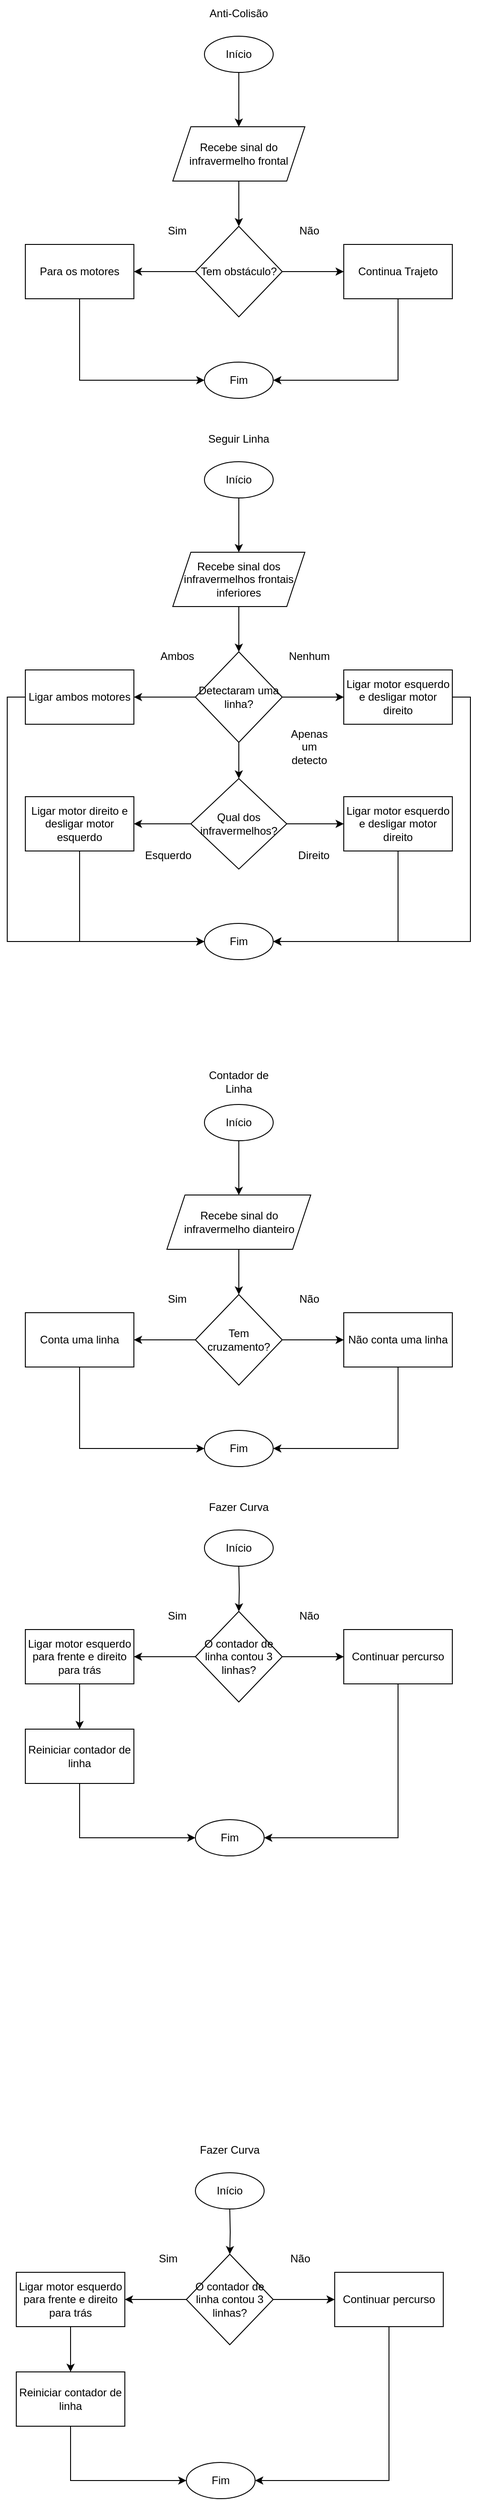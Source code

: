 <mxfile version="28.2.5">
  <diagram name="Página-1" id="MEY32-iZIY4gSmL0HWVe">
    <mxGraphModel dx="946" dy="605" grid="1" gridSize="10" guides="1" tooltips="1" connect="1" arrows="1" fold="1" page="1" pageScale="1" pageWidth="827" pageHeight="1169" math="0" shadow="0">
      <root>
        <mxCell id="0" />
        <mxCell id="1" parent="0" />
        <mxCell id="cX91HToRczza3v8k73vY-5" value="" style="edgeStyle=orthogonalEdgeStyle;rounded=0;orthogonalLoop=1;jettySize=auto;html=1;" parent="1" source="cX91HToRczza3v8k73vY-1" target="cX91HToRczza3v8k73vY-3" edge="1">
          <mxGeometry relative="1" as="geometry" />
        </mxCell>
        <mxCell id="cX91HToRczza3v8k73vY-1" value="Início" style="ellipse;whiteSpace=wrap;html=1;" parent="1" vertex="1">
          <mxGeometry x="376" y="50" width="76" height="40" as="geometry" />
        </mxCell>
        <mxCell id="cX91HToRczza3v8k73vY-2" value="Anti-Colisão" style="text;html=1;align=center;verticalAlign=middle;whiteSpace=wrap;rounded=0;" parent="1" vertex="1">
          <mxGeometry x="376" y="10" width="76" height="30" as="geometry" />
        </mxCell>
        <mxCell id="cX91HToRczza3v8k73vY-7" value="" style="edgeStyle=orthogonalEdgeStyle;rounded=0;orthogonalLoop=1;jettySize=auto;html=1;" parent="1" source="cX91HToRczza3v8k73vY-3" target="cX91HToRczza3v8k73vY-6" edge="1">
          <mxGeometry relative="1" as="geometry" />
        </mxCell>
        <mxCell id="cX91HToRczza3v8k73vY-3" value="Recebe sinal do infravermelho frontal" style="shape=parallelogram;perimeter=parallelogramPerimeter;whiteSpace=wrap;html=1;fixedSize=1;" parent="1" vertex="1">
          <mxGeometry x="341" y="150" width="146" height="60" as="geometry" />
        </mxCell>
        <mxCell id="cX91HToRczza3v8k73vY-9" value="" style="edgeStyle=orthogonalEdgeStyle;rounded=0;orthogonalLoop=1;jettySize=auto;html=1;" parent="1" source="cX91HToRczza3v8k73vY-6" target="cX91HToRczza3v8k73vY-8" edge="1">
          <mxGeometry relative="1" as="geometry" />
        </mxCell>
        <mxCell id="cX91HToRczza3v8k73vY-11" value="" style="edgeStyle=orthogonalEdgeStyle;rounded=0;orthogonalLoop=1;jettySize=auto;html=1;" parent="1" source="cX91HToRczza3v8k73vY-6" target="cX91HToRczza3v8k73vY-10" edge="1">
          <mxGeometry relative="1" as="geometry" />
        </mxCell>
        <mxCell id="cX91HToRczza3v8k73vY-6" value="Tem obstáculo?" style="rhombus;whiteSpace=wrap;html=1;" parent="1" vertex="1">
          <mxGeometry x="366" y="260" width="96" height="100" as="geometry" />
        </mxCell>
        <mxCell id="cX91HToRczza3v8k73vY-15" style="edgeStyle=orthogonalEdgeStyle;rounded=0;orthogonalLoop=1;jettySize=auto;html=1;exitX=0.5;exitY=1;exitDx=0;exitDy=0;entryX=0;entryY=0.5;entryDx=0;entryDy=0;" parent="1" source="cX91HToRczza3v8k73vY-8" target="cX91HToRczza3v8k73vY-14" edge="1">
          <mxGeometry relative="1" as="geometry" />
        </mxCell>
        <mxCell id="cX91HToRczza3v8k73vY-8" value="Para os motores" style="whiteSpace=wrap;html=1;" parent="1" vertex="1">
          <mxGeometry x="178" y="280" width="120" height="60" as="geometry" />
        </mxCell>
        <mxCell id="cX91HToRczza3v8k73vY-16" style="edgeStyle=orthogonalEdgeStyle;rounded=0;orthogonalLoop=1;jettySize=auto;html=1;exitX=0.5;exitY=1;exitDx=0;exitDy=0;entryX=1;entryY=0.5;entryDx=0;entryDy=0;" parent="1" source="cX91HToRczza3v8k73vY-10" target="cX91HToRczza3v8k73vY-14" edge="1">
          <mxGeometry relative="1" as="geometry" />
        </mxCell>
        <mxCell id="cX91HToRczza3v8k73vY-10" value="Continua Trajeto" style="whiteSpace=wrap;html=1;" parent="1" vertex="1">
          <mxGeometry x="530" y="280" width="120" height="60" as="geometry" />
        </mxCell>
        <mxCell id="cX91HToRczza3v8k73vY-12" value="Sim" style="text;html=1;align=center;verticalAlign=middle;whiteSpace=wrap;rounded=0;" parent="1" vertex="1">
          <mxGeometry x="316" y="250" width="60" height="30" as="geometry" />
        </mxCell>
        <mxCell id="cX91HToRczza3v8k73vY-13" value="Não" style="text;html=1;align=center;verticalAlign=middle;whiteSpace=wrap;rounded=0;" parent="1" vertex="1">
          <mxGeometry x="462" y="250" width="60" height="30" as="geometry" />
        </mxCell>
        <mxCell id="cX91HToRczza3v8k73vY-14" value="Fim" style="ellipse;whiteSpace=wrap;html=1;" parent="1" vertex="1">
          <mxGeometry x="376" y="410" width="76" height="40" as="geometry" />
        </mxCell>
        <mxCell id="cX91HToRczza3v8k73vY-17" value="" style="edgeStyle=orthogonalEdgeStyle;rounded=0;orthogonalLoop=1;jettySize=auto;html=1;" parent="1" source="cX91HToRczza3v8k73vY-18" target="cX91HToRczza3v8k73vY-21" edge="1">
          <mxGeometry relative="1" as="geometry" />
        </mxCell>
        <mxCell id="cX91HToRczza3v8k73vY-18" value="Início" style="ellipse;whiteSpace=wrap;html=1;" parent="1" vertex="1">
          <mxGeometry x="376" y="520" width="76" height="40" as="geometry" />
        </mxCell>
        <mxCell id="cX91HToRczza3v8k73vY-19" value="Seguir Linha" style="text;html=1;align=center;verticalAlign=middle;whiteSpace=wrap;rounded=0;" parent="1" vertex="1">
          <mxGeometry x="376" y="480" width="76" height="30" as="geometry" />
        </mxCell>
        <mxCell id="cX91HToRczza3v8k73vY-20" value="" style="edgeStyle=orthogonalEdgeStyle;rounded=0;orthogonalLoop=1;jettySize=auto;html=1;" parent="1" source="cX91HToRczza3v8k73vY-21" target="cX91HToRczza3v8k73vY-24" edge="1">
          <mxGeometry relative="1" as="geometry" />
        </mxCell>
        <mxCell id="cX91HToRczza3v8k73vY-21" value="Recebe sinal dos infravermelhos frontais inferiores" style="shape=parallelogram;perimeter=parallelogramPerimeter;whiteSpace=wrap;html=1;fixedSize=1;" parent="1" vertex="1">
          <mxGeometry x="341" y="620" width="146" height="60" as="geometry" />
        </mxCell>
        <mxCell id="cX91HToRczza3v8k73vY-22" value="" style="edgeStyle=orthogonalEdgeStyle;rounded=0;orthogonalLoop=1;jettySize=auto;html=1;" parent="1" source="cX91HToRczza3v8k73vY-24" target="cX91HToRczza3v8k73vY-26" edge="1">
          <mxGeometry relative="1" as="geometry" />
        </mxCell>
        <mxCell id="cX91HToRczza3v8k73vY-23" value="" style="edgeStyle=orthogonalEdgeStyle;rounded=0;orthogonalLoop=1;jettySize=auto;html=1;" parent="1" source="cX91HToRczza3v8k73vY-24" target="cX91HToRczza3v8k73vY-28" edge="1">
          <mxGeometry relative="1" as="geometry" />
        </mxCell>
        <mxCell id="cX91HToRczza3v8k73vY-36" value="" style="edgeStyle=orthogonalEdgeStyle;rounded=0;orthogonalLoop=1;jettySize=auto;html=1;" parent="1" source="cX91HToRczza3v8k73vY-24" target="cX91HToRczza3v8k73vY-35" edge="1">
          <mxGeometry relative="1" as="geometry" />
        </mxCell>
        <mxCell id="cX91HToRczza3v8k73vY-24" value="Detectaram uma linha?" style="rhombus;whiteSpace=wrap;html=1;" parent="1" vertex="1">
          <mxGeometry x="366" y="730" width="96" height="100" as="geometry" />
        </mxCell>
        <mxCell id="cX91HToRczza3v8k73vY-45" style="edgeStyle=orthogonalEdgeStyle;rounded=0;orthogonalLoop=1;jettySize=auto;html=1;exitX=0;exitY=0.5;exitDx=0;exitDy=0;entryX=0;entryY=0.5;entryDx=0;entryDy=0;" parent="1" source="cX91HToRczza3v8k73vY-26" target="cX91HToRczza3v8k73vY-31" edge="1">
          <mxGeometry relative="1" as="geometry" />
        </mxCell>
        <mxCell id="cX91HToRczza3v8k73vY-26" value="Ligar ambos motores" style="whiteSpace=wrap;html=1;" parent="1" vertex="1">
          <mxGeometry x="178" y="750" width="120" height="60" as="geometry" />
        </mxCell>
        <mxCell id="cX91HToRczza3v8k73vY-48" style="edgeStyle=orthogonalEdgeStyle;rounded=0;orthogonalLoop=1;jettySize=auto;html=1;exitX=1;exitY=0.5;exitDx=0;exitDy=0;entryX=1;entryY=0.5;entryDx=0;entryDy=0;" parent="1" source="cX91HToRczza3v8k73vY-28" target="cX91HToRczza3v8k73vY-31" edge="1">
          <mxGeometry relative="1" as="geometry" />
        </mxCell>
        <mxCell id="cX91HToRczza3v8k73vY-28" value="Ligar motor esquerdo e desligar motor direito" style="whiteSpace=wrap;html=1;" parent="1" vertex="1">
          <mxGeometry x="530" y="750" width="120" height="60" as="geometry" />
        </mxCell>
        <mxCell id="cX91HToRczza3v8k73vY-29" value="Ambos" style="text;html=1;align=center;verticalAlign=middle;whiteSpace=wrap;rounded=0;" parent="1" vertex="1">
          <mxGeometry x="316" y="720" width="60" height="30" as="geometry" />
        </mxCell>
        <mxCell id="cX91HToRczza3v8k73vY-30" value="Nenhum" style="text;html=1;align=center;verticalAlign=middle;whiteSpace=wrap;rounded=0;" parent="1" vertex="1">
          <mxGeometry x="462" y="720" width="60" height="30" as="geometry" />
        </mxCell>
        <mxCell id="cX91HToRczza3v8k73vY-31" value="Fim" style="ellipse;whiteSpace=wrap;html=1;" parent="1" vertex="1">
          <mxGeometry x="376" y="1030" width="76" height="40" as="geometry" />
        </mxCell>
        <mxCell id="cX91HToRczza3v8k73vY-34" value="Apenas um detecto" style="text;html=1;align=center;verticalAlign=middle;whiteSpace=wrap;rounded=0;" parent="1" vertex="1">
          <mxGeometry x="462" y="820" width="60" height="30" as="geometry" />
        </mxCell>
        <mxCell id="cX91HToRczza3v8k73vY-38" value="" style="edgeStyle=orthogonalEdgeStyle;rounded=0;orthogonalLoop=1;jettySize=auto;html=1;" parent="1" source="cX91HToRczza3v8k73vY-35" target="cX91HToRczza3v8k73vY-37" edge="1">
          <mxGeometry relative="1" as="geometry" />
        </mxCell>
        <mxCell id="cX91HToRczza3v8k73vY-40" value="" style="edgeStyle=orthogonalEdgeStyle;rounded=0;orthogonalLoop=1;jettySize=auto;html=1;" parent="1" source="cX91HToRczza3v8k73vY-35" target="cX91HToRczza3v8k73vY-39" edge="1">
          <mxGeometry relative="1" as="geometry" />
        </mxCell>
        <mxCell id="cX91HToRczza3v8k73vY-35" value="Qual dos infravermelhos?" style="rhombus;whiteSpace=wrap;html=1;" parent="1" vertex="1">
          <mxGeometry x="361" y="870" width="106" height="100" as="geometry" />
        </mxCell>
        <mxCell id="cX91HToRczza3v8k73vY-46" style="edgeStyle=orthogonalEdgeStyle;rounded=0;orthogonalLoop=1;jettySize=auto;html=1;exitX=0.5;exitY=1;exitDx=0;exitDy=0;entryX=0;entryY=0.5;entryDx=0;entryDy=0;" parent="1" source="cX91HToRczza3v8k73vY-37" target="cX91HToRczza3v8k73vY-31" edge="1">
          <mxGeometry relative="1" as="geometry" />
        </mxCell>
        <mxCell id="cX91HToRczza3v8k73vY-37" value="Ligar motor direito e desligar motor esquerdo" style="whiteSpace=wrap;html=1;" parent="1" vertex="1">
          <mxGeometry x="178" y="890" width="120" height="60" as="geometry" />
        </mxCell>
        <mxCell id="cX91HToRczza3v8k73vY-47" style="edgeStyle=orthogonalEdgeStyle;rounded=0;orthogonalLoop=1;jettySize=auto;html=1;exitX=0.5;exitY=1;exitDx=0;exitDy=0;entryX=1;entryY=0.5;entryDx=0;entryDy=0;" parent="1" source="cX91HToRczza3v8k73vY-39" target="cX91HToRczza3v8k73vY-31" edge="1">
          <mxGeometry relative="1" as="geometry" />
        </mxCell>
        <mxCell id="cX91HToRczza3v8k73vY-39" value="Ligar motor esquerdo e desligar motor direito" style="whiteSpace=wrap;html=1;" parent="1" vertex="1">
          <mxGeometry x="530" y="890" width="120" height="60" as="geometry" />
        </mxCell>
        <mxCell id="cX91HToRczza3v8k73vY-41" value="Esquerdo" style="text;html=1;align=center;verticalAlign=middle;whiteSpace=wrap;rounded=0;" parent="1" vertex="1">
          <mxGeometry x="306" y="940" width="60" height="30" as="geometry" />
        </mxCell>
        <mxCell id="cX91HToRczza3v8k73vY-42" value="Direito" style="text;html=1;align=center;verticalAlign=middle;whiteSpace=wrap;rounded=0;" parent="1" vertex="1">
          <mxGeometry x="467" y="940" width="60" height="30" as="geometry" />
        </mxCell>
        <mxCell id="cX91HToRczza3v8k73vY-49" value="" style="edgeStyle=orthogonalEdgeStyle;rounded=0;orthogonalLoop=1;jettySize=auto;html=1;" parent="1" source="cX91HToRczza3v8k73vY-50" target="cX91HToRczza3v8k73vY-53" edge="1">
          <mxGeometry relative="1" as="geometry" />
        </mxCell>
        <mxCell id="cX91HToRczza3v8k73vY-50" value="Início" style="ellipse;whiteSpace=wrap;html=1;" parent="1" vertex="1">
          <mxGeometry x="376" y="1230" width="76" height="40" as="geometry" />
        </mxCell>
        <mxCell id="cX91HToRczza3v8k73vY-51" value="Contador de Linha" style="text;html=1;align=center;verticalAlign=middle;whiteSpace=wrap;rounded=0;" parent="1" vertex="1">
          <mxGeometry x="376" y="1190" width="76" height="30" as="geometry" />
        </mxCell>
        <mxCell id="cX91HToRczza3v8k73vY-52" value="" style="edgeStyle=orthogonalEdgeStyle;rounded=0;orthogonalLoop=1;jettySize=auto;html=1;" parent="1" source="cX91HToRczza3v8k73vY-53" target="cX91HToRczza3v8k73vY-56" edge="1">
          <mxGeometry relative="1" as="geometry" />
        </mxCell>
        <mxCell id="cX91HToRczza3v8k73vY-53" value="Recebe sinal do infravermelho dianteiro" style="shape=parallelogram;perimeter=parallelogramPerimeter;whiteSpace=wrap;html=1;fixedSize=1;" parent="1" vertex="1">
          <mxGeometry x="334.5" y="1330" width="159" height="60" as="geometry" />
        </mxCell>
        <mxCell id="cX91HToRczza3v8k73vY-54" value="" style="edgeStyle=orthogonalEdgeStyle;rounded=0;orthogonalLoop=1;jettySize=auto;html=1;" parent="1" source="cX91HToRczza3v8k73vY-56" target="cX91HToRczza3v8k73vY-58" edge="1">
          <mxGeometry relative="1" as="geometry" />
        </mxCell>
        <mxCell id="cX91HToRczza3v8k73vY-55" value="" style="edgeStyle=orthogonalEdgeStyle;rounded=0;orthogonalLoop=1;jettySize=auto;html=1;" parent="1" source="cX91HToRczza3v8k73vY-56" target="cX91HToRczza3v8k73vY-60" edge="1">
          <mxGeometry relative="1" as="geometry" />
        </mxCell>
        <mxCell id="cX91HToRczza3v8k73vY-56" value="Tem cruzamento?" style="rhombus;whiteSpace=wrap;html=1;" parent="1" vertex="1">
          <mxGeometry x="366" y="1440" width="96" height="100" as="geometry" />
        </mxCell>
        <mxCell id="cX91HToRczza3v8k73vY-57" style="edgeStyle=orthogonalEdgeStyle;rounded=0;orthogonalLoop=1;jettySize=auto;html=1;exitX=0.5;exitY=1;exitDx=0;exitDy=0;entryX=0;entryY=0.5;entryDx=0;entryDy=0;" parent="1" source="cX91HToRczza3v8k73vY-58" target="cX91HToRczza3v8k73vY-63" edge="1">
          <mxGeometry relative="1" as="geometry" />
        </mxCell>
        <mxCell id="cX91HToRczza3v8k73vY-58" value="Conta uma linha" style="whiteSpace=wrap;html=1;" parent="1" vertex="1">
          <mxGeometry x="178" y="1460" width="120" height="60" as="geometry" />
        </mxCell>
        <mxCell id="cX91HToRczza3v8k73vY-59" style="edgeStyle=orthogonalEdgeStyle;rounded=0;orthogonalLoop=1;jettySize=auto;html=1;exitX=0.5;exitY=1;exitDx=0;exitDy=0;entryX=1;entryY=0.5;entryDx=0;entryDy=0;" parent="1" source="cX91HToRczza3v8k73vY-60" target="cX91HToRczza3v8k73vY-63" edge="1">
          <mxGeometry relative="1" as="geometry" />
        </mxCell>
        <mxCell id="cX91HToRczza3v8k73vY-60" value="Não conta uma linha" style="whiteSpace=wrap;html=1;" parent="1" vertex="1">
          <mxGeometry x="530" y="1460" width="120" height="60" as="geometry" />
        </mxCell>
        <mxCell id="cX91HToRczza3v8k73vY-61" value="Sim" style="text;html=1;align=center;verticalAlign=middle;whiteSpace=wrap;rounded=0;" parent="1" vertex="1">
          <mxGeometry x="316" y="1430" width="60" height="30" as="geometry" />
        </mxCell>
        <mxCell id="cX91HToRczza3v8k73vY-62" value="Não" style="text;html=1;align=center;verticalAlign=middle;whiteSpace=wrap;rounded=0;" parent="1" vertex="1">
          <mxGeometry x="462" y="1430" width="60" height="30" as="geometry" />
        </mxCell>
        <mxCell id="cX91HToRczza3v8k73vY-63" value="Fim" style="ellipse;whiteSpace=wrap;html=1;" parent="1" vertex="1">
          <mxGeometry x="376" y="1590" width="76" height="40" as="geometry" />
        </mxCell>
        <mxCell id="cX91HToRczza3v8k73vY-65" value="Início" style="ellipse;whiteSpace=wrap;html=1;" parent="1" vertex="1">
          <mxGeometry x="376" y="1700" width="76" height="40" as="geometry" />
        </mxCell>
        <mxCell id="cX91HToRczza3v8k73vY-66" value="Fazer Curva" style="text;html=1;align=center;verticalAlign=middle;whiteSpace=wrap;rounded=0;" parent="1" vertex="1">
          <mxGeometry x="376" y="1660" width="76" height="30" as="geometry" />
        </mxCell>
        <mxCell id="cX91HToRczza3v8k73vY-67" value="" style="edgeStyle=orthogonalEdgeStyle;rounded=0;orthogonalLoop=1;jettySize=auto;html=1;" parent="1" target="cX91HToRczza3v8k73vY-71" edge="1">
          <mxGeometry relative="1" as="geometry">
            <mxPoint x="414" y="1740" as="sourcePoint" />
          </mxGeometry>
        </mxCell>
        <mxCell id="cX91HToRczza3v8k73vY-69" value="" style="edgeStyle=orthogonalEdgeStyle;rounded=0;orthogonalLoop=1;jettySize=auto;html=1;" parent="1" source="cX91HToRczza3v8k73vY-71" target="cX91HToRczza3v8k73vY-73" edge="1">
          <mxGeometry relative="1" as="geometry" />
        </mxCell>
        <mxCell id="cX91HToRczza3v8k73vY-70" value="" style="edgeStyle=orthogonalEdgeStyle;rounded=0;orthogonalLoop=1;jettySize=auto;html=1;" parent="1" source="cX91HToRczza3v8k73vY-71" target="cX91HToRczza3v8k73vY-75" edge="1">
          <mxGeometry relative="1" as="geometry" />
        </mxCell>
        <mxCell id="cX91HToRczza3v8k73vY-71" value="O contador de linha contou 3 linhas?" style="rhombus;whiteSpace=wrap;html=1;" parent="1" vertex="1">
          <mxGeometry x="366" y="1790" width="96" height="100" as="geometry" />
        </mxCell>
        <mxCell id="cX91HToRczza3v8k73vY-80" value="" style="edgeStyle=orthogonalEdgeStyle;rounded=0;orthogonalLoop=1;jettySize=auto;html=1;" parent="1" source="cX91HToRczza3v8k73vY-73" target="cX91HToRczza3v8k73vY-79" edge="1">
          <mxGeometry relative="1" as="geometry" />
        </mxCell>
        <mxCell id="cX91HToRczza3v8k73vY-73" value="Ligar motor esquerdo para frente e direito para trás" style="whiteSpace=wrap;html=1;" parent="1" vertex="1">
          <mxGeometry x="178" y="1810" width="120" height="60" as="geometry" />
        </mxCell>
        <mxCell id="cX91HToRczza3v8k73vY-74" style="edgeStyle=orthogonalEdgeStyle;rounded=0;orthogonalLoop=1;jettySize=auto;html=1;exitX=0.5;exitY=1;exitDx=0;exitDy=0;entryX=1;entryY=0.5;entryDx=0;entryDy=0;" parent="1" source="cX91HToRczza3v8k73vY-75" target="cX91HToRczza3v8k73vY-78" edge="1">
          <mxGeometry relative="1" as="geometry" />
        </mxCell>
        <mxCell id="cX91HToRczza3v8k73vY-75" value="Continuar percurso" style="whiteSpace=wrap;html=1;" parent="1" vertex="1">
          <mxGeometry x="530" y="1810" width="120" height="60" as="geometry" />
        </mxCell>
        <mxCell id="cX91HToRczza3v8k73vY-76" value="Sim" style="text;html=1;align=center;verticalAlign=middle;whiteSpace=wrap;rounded=0;" parent="1" vertex="1">
          <mxGeometry x="316" y="1780" width="60" height="30" as="geometry" />
        </mxCell>
        <mxCell id="cX91HToRczza3v8k73vY-77" value="Não" style="text;html=1;align=center;verticalAlign=middle;whiteSpace=wrap;rounded=0;" parent="1" vertex="1">
          <mxGeometry x="462" y="1780" width="60" height="30" as="geometry" />
        </mxCell>
        <mxCell id="cX91HToRczza3v8k73vY-78" value="Fim" style="ellipse;whiteSpace=wrap;html=1;" parent="1" vertex="1">
          <mxGeometry x="366" y="2020" width="76" height="40" as="geometry" />
        </mxCell>
        <mxCell id="cX91HToRczza3v8k73vY-81" style="edgeStyle=orthogonalEdgeStyle;rounded=0;orthogonalLoop=1;jettySize=auto;html=1;exitX=0.5;exitY=1;exitDx=0;exitDy=0;entryX=0;entryY=0.5;entryDx=0;entryDy=0;" parent="1" source="cX91HToRczza3v8k73vY-79" target="cX91HToRczza3v8k73vY-78" edge="1">
          <mxGeometry relative="1" as="geometry" />
        </mxCell>
        <mxCell id="cX91HToRczza3v8k73vY-79" value="Reiniciar contador de linha" style="whiteSpace=wrap;html=1;" parent="1" vertex="1">
          <mxGeometry x="178" y="1920" width="120" height="60" as="geometry" />
        </mxCell>
        <mxCell id="FmbSQPShGFNqRKMYZ52_-1" value="Início" style="ellipse;whiteSpace=wrap;html=1;" vertex="1" parent="1">
          <mxGeometry x="366" y="2410" width="76" height="40" as="geometry" />
        </mxCell>
        <mxCell id="FmbSQPShGFNqRKMYZ52_-2" value="Fazer Curva" style="text;html=1;align=center;verticalAlign=middle;whiteSpace=wrap;rounded=0;" vertex="1" parent="1">
          <mxGeometry x="366" y="2370" width="76" height="30" as="geometry" />
        </mxCell>
        <mxCell id="FmbSQPShGFNqRKMYZ52_-3" value="" style="edgeStyle=orthogonalEdgeStyle;rounded=0;orthogonalLoop=1;jettySize=auto;html=1;" edge="1" parent="1" target="FmbSQPShGFNqRKMYZ52_-6">
          <mxGeometry relative="1" as="geometry">
            <mxPoint x="404" y="2450" as="sourcePoint" />
          </mxGeometry>
        </mxCell>
        <mxCell id="FmbSQPShGFNqRKMYZ52_-4" value="" style="edgeStyle=orthogonalEdgeStyle;rounded=0;orthogonalLoop=1;jettySize=auto;html=1;" edge="1" parent="1" source="FmbSQPShGFNqRKMYZ52_-6" target="FmbSQPShGFNqRKMYZ52_-8">
          <mxGeometry relative="1" as="geometry" />
        </mxCell>
        <mxCell id="FmbSQPShGFNqRKMYZ52_-5" value="" style="edgeStyle=orthogonalEdgeStyle;rounded=0;orthogonalLoop=1;jettySize=auto;html=1;" edge="1" parent="1" source="FmbSQPShGFNqRKMYZ52_-6" target="FmbSQPShGFNqRKMYZ52_-10">
          <mxGeometry relative="1" as="geometry" />
        </mxCell>
        <mxCell id="FmbSQPShGFNqRKMYZ52_-6" value="O contador de linha contou 3 linhas?" style="rhombus;whiteSpace=wrap;html=1;" vertex="1" parent="1">
          <mxGeometry x="356" y="2500" width="96" height="100" as="geometry" />
        </mxCell>
        <mxCell id="FmbSQPShGFNqRKMYZ52_-7" value="" style="edgeStyle=orthogonalEdgeStyle;rounded=0;orthogonalLoop=1;jettySize=auto;html=1;" edge="1" parent="1" source="FmbSQPShGFNqRKMYZ52_-8" target="FmbSQPShGFNqRKMYZ52_-15">
          <mxGeometry relative="1" as="geometry" />
        </mxCell>
        <mxCell id="FmbSQPShGFNqRKMYZ52_-8" value="Ligar motor esquerdo para frente e direito para trás" style="whiteSpace=wrap;html=1;" vertex="1" parent="1">
          <mxGeometry x="168" y="2520" width="120" height="60" as="geometry" />
        </mxCell>
        <mxCell id="FmbSQPShGFNqRKMYZ52_-9" style="edgeStyle=orthogonalEdgeStyle;rounded=0;orthogonalLoop=1;jettySize=auto;html=1;exitX=0.5;exitY=1;exitDx=0;exitDy=0;entryX=1;entryY=0.5;entryDx=0;entryDy=0;" edge="1" parent="1" source="FmbSQPShGFNqRKMYZ52_-10" target="FmbSQPShGFNqRKMYZ52_-13">
          <mxGeometry relative="1" as="geometry" />
        </mxCell>
        <mxCell id="FmbSQPShGFNqRKMYZ52_-10" value="Continuar percurso" style="whiteSpace=wrap;html=1;" vertex="1" parent="1">
          <mxGeometry x="520" y="2520" width="120" height="60" as="geometry" />
        </mxCell>
        <mxCell id="FmbSQPShGFNqRKMYZ52_-11" value="Sim" style="text;html=1;align=center;verticalAlign=middle;whiteSpace=wrap;rounded=0;" vertex="1" parent="1">
          <mxGeometry x="306" y="2490" width="60" height="30" as="geometry" />
        </mxCell>
        <mxCell id="FmbSQPShGFNqRKMYZ52_-12" value="Não" style="text;html=1;align=center;verticalAlign=middle;whiteSpace=wrap;rounded=0;" vertex="1" parent="1">
          <mxGeometry x="452" y="2490" width="60" height="30" as="geometry" />
        </mxCell>
        <mxCell id="FmbSQPShGFNqRKMYZ52_-13" value="Fim" style="ellipse;whiteSpace=wrap;html=1;" vertex="1" parent="1">
          <mxGeometry x="356" y="2730" width="76" height="40" as="geometry" />
        </mxCell>
        <mxCell id="FmbSQPShGFNqRKMYZ52_-14" style="edgeStyle=orthogonalEdgeStyle;rounded=0;orthogonalLoop=1;jettySize=auto;html=1;exitX=0.5;exitY=1;exitDx=0;exitDy=0;entryX=0;entryY=0.5;entryDx=0;entryDy=0;" edge="1" parent="1" source="FmbSQPShGFNqRKMYZ52_-15" target="FmbSQPShGFNqRKMYZ52_-13">
          <mxGeometry relative="1" as="geometry" />
        </mxCell>
        <mxCell id="FmbSQPShGFNqRKMYZ52_-15" value="Reiniciar contador de linha" style="whiteSpace=wrap;html=1;" vertex="1" parent="1">
          <mxGeometry x="168" y="2630" width="120" height="60" as="geometry" />
        </mxCell>
      </root>
    </mxGraphModel>
  </diagram>
</mxfile>
